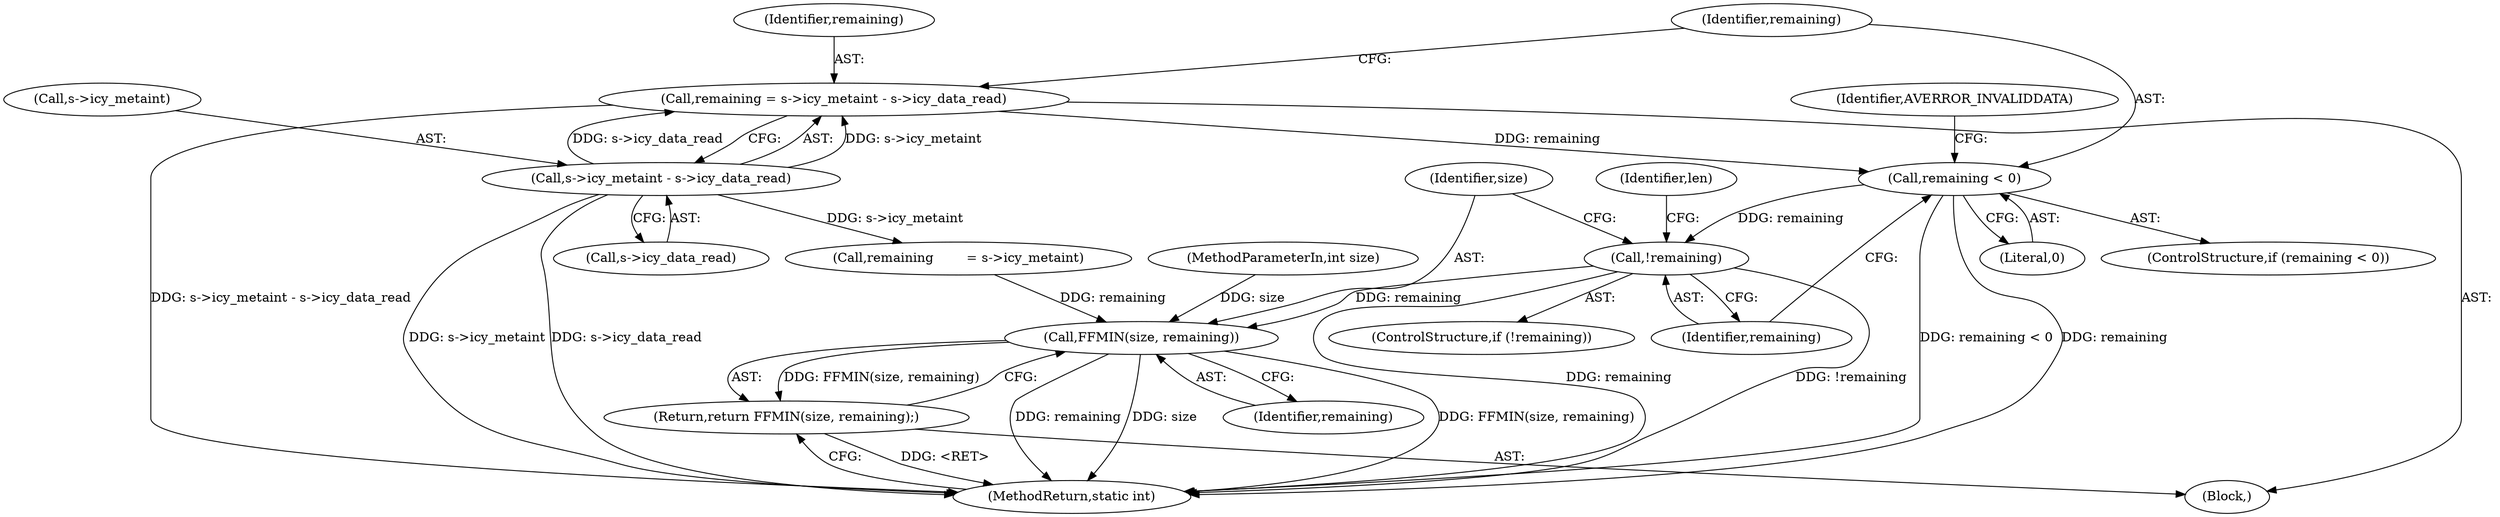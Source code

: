 digraph "0_FFmpeg_2a05c8f813de6f2278827734bf8102291e7484aa_8@API" {
"1000113" [label="(Call,remaining = s->icy_metaint - s->icy_data_read)"];
"1000115" [label="(Call,s->icy_metaint - s->icy_data_read)"];
"1000123" [label="(Call,remaining < 0)"];
"1000129" [label="(Call,!remaining)"];
"1000204" [label="(Call,FFMIN(size, remaining))"];
"1000203" [label="(Return,return FFMIN(size, remaining);)"];
"1000114" [label="(Identifier,remaining)"];
"1000123" [label="(Call,remaining < 0)"];
"1000113" [label="(Call,remaining = s->icy_metaint - s->icy_data_read)"];
"1000125" [label="(Literal,0)"];
"1000104" [label="(MethodParameterIn,int size)"];
"1000116" [label="(Call,s->icy_metaint)"];
"1000204" [label="(Call,FFMIN(size, remaining))"];
"1000127" [label="(Identifier,AVERROR_INVALIDDATA)"];
"1000115" [label="(Call,s->icy_metaint - s->icy_data_read)"];
"1000124" [label="(Identifier,remaining)"];
"1000198" [label="(Call,remaining        = s->icy_metaint)"];
"1000207" [label="(MethodReturn,static int)"];
"1000203" [label="(Return,return FFMIN(size, remaining);)"];
"1000128" [label="(ControlStructure,if (!remaining))"];
"1000205" [label="(Identifier,size)"];
"1000135" [label="(Identifier,len)"];
"1000119" [label="(Call,s->icy_data_read)"];
"1000129" [label="(Call,!remaining)"];
"1000122" [label="(ControlStructure,if (remaining < 0))"];
"1000105" [label="(Block,)"];
"1000130" [label="(Identifier,remaining)"];
"1000206" [label="(Identifier,remaining)"];
"1000113" -> "1000105"  [label="AST: "];
"1000113" -> "1000115"  [label="CFG: "];
"1000114" -> "1000113"  [label="AST: "];
"1000115" -> "1000113"  [label="AST: "];
"1000124" -> "1000113"  [label="CFG: "];
"1000113" -> "1000207"  [label="DDG: s->icy_metaint - s->icy_data_read"];
"1000115" -> "1000113"  [label="DDG: s->icy_metaint"];
"1000115" -> "1000113"  [label="DDG: s->icy_data_read"];
"1000113" -> "1000123"  [label="DDG: remaining"];
"1000115" -> "1000119"  [label="CFG: "];
"1000116" -> "1000115"  [label="AST: "];
"1000119" -> "1000115"  [label="AST: "];
"1000115" -> "1000207"  [label="DDG: s->icy_data_read"];
"1000115" -> "1000207"  [label="DDG: s->icy_metaint"];
"1000115" -> "1000198"  [label="DDG: s->icy_metaint"];
"1000123" -> "1000122"  [label="AST: "];
"1000123" -> "1000125"  [label="CFG: "];
"1000124" -> "1000123"  [label="AST: "];
"1000125" -> "1000123"  [label="AST: "];
"1000127" -> "1000123"  [label="CFG: "];
"1000130" -> "1000123"  [label="CFG: "];
"1000123" -> "1000207"  [label="DDG: remaining < 0"];
"1000123" -> "1000207"  [label="DDG: remaining"];
"1000123" -> "1000129"  [label="DDG: remaining"];
"1000129" -> "1000128"  [label="AST: "];
"1000129" -> "1000130"  [label="CFG: "];
"1000130" -> "1000129"  [label="AST: "];
"1000135" -> "1000129"  [label="CFG: "];
"1000205" -> "1000129"  [label="CFG: "];
"1000129" -> "1000207"  [label="DDG: remaining"];
"1000129" -> "1000207"  [label="DDG: !remaining"];
"1000129" -> "1000204"  [label="DDG: remaining"];
"1000204" -> "1000203"  [label="AST: "];
"1000204" -> "1000206"  [label="CFG: "];
"1000205" -> "1000204"  [label="AST: "];
"1000206" -> "1000204"  [label="AST: "];
"1000203" -> "1000204"  [label="CFG: "];
"1000204" -> "1000207"  [label="DDG: remaining"];
"1000204" -> "1000207"  [label="DDG: size"];
"1000204" -> "1000207"  [label="DDG: FFMIN(size, remaining)"];
"1000204" -> "1000203"  [label="DDG: FFMIN(size, remaining)"];
"1000104" -> "1000204"  [label="DDG: size"];
"1000198" -> "1000204"  [label="DDG: remaining"];
"1000203" -> "1000105"  [label="AST: "];
"1000207" -> "1000203"  [label="CFG: "];
"1000203" -> "1000207"  [label="DDG: <RET>"];
}
